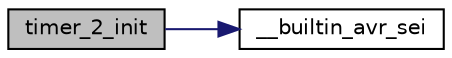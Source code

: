 digraph G
{
  edge [fontname="Helvetica",fontsize="10",labelfontname="Helvetica",labelfontsize="10"];
  node [fontname="Helvetica",fontsize="10",shape=record];
  rankdir="LR";
  Node1 [label="timer_2_init",height=0.2,width=0.4,color="black", fillcolor="grey75", style="filled" fontcolor="black"];
  Node1 -> Node2 [color="midnightblue",fontsize="10",style="solid",fontname="Helvetica"];
  Node2 [label="__builtin_avr_sei",height=0.2,width=0.4,color="black", fillcolor="white", style="filled",URL="$builtins_8h.html#aa9fc5c6054d97fa1b7901789a7f69636",tooltip="Enables interrupts by setting the global interrupt mask."];
}
